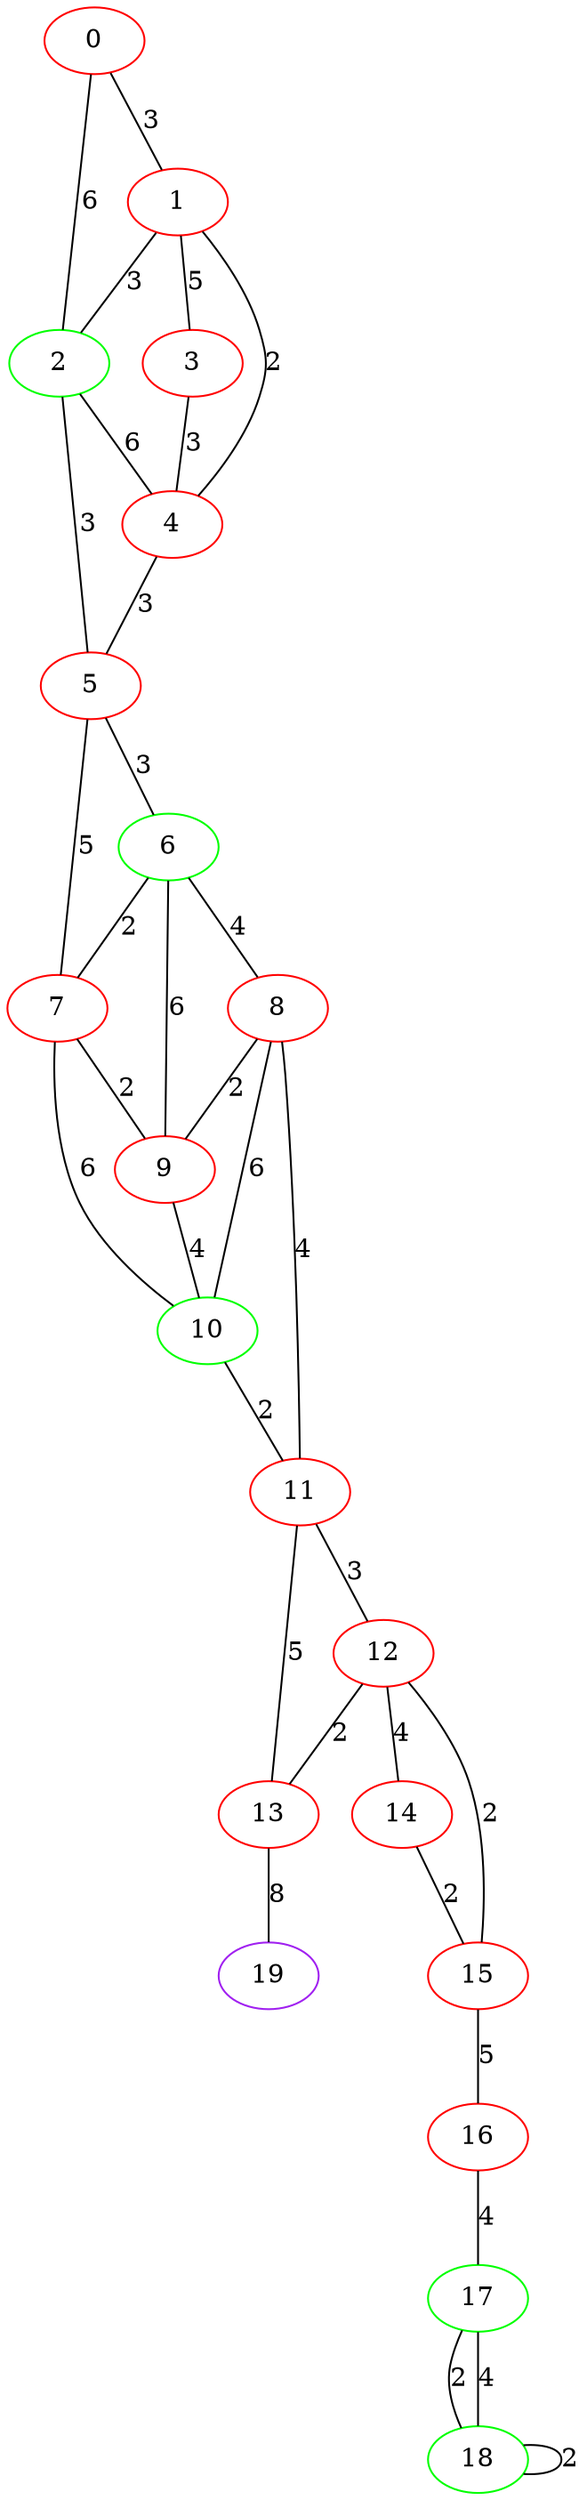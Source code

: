 graph "" {
0 [color=red, weight=1];
1 [color=red, weight=1];
2 [color=green, weight=2];
3 [color=red, weight=1];
4 [color=red, weight=1];
5 [color=red, weight=1];
6 [color=green, weight=2];
7 [color=red, weight=1];
8 [color=red, weight=1];
9 [color=red, weight=1];
10 [color=green, weight=2];
11 [color=red, weight=1];
12 [color=red, weight=1];
13 [color=red, weight=1];
14 [color=red, weight=1];
15 [color=red, weight=1];
16 [color=red, weight=1];
17 [color=green, weight=2];
18 [color=green, weight=2];
19 [color=purple, weight=4];
0 -- 1  [key=0, label=3];
0 -- 2  [key=0, label=6];
1 -- 2  [key=0, label=3];
1 -- 3  [key=0, label=5];
1 -- 4  [key=0, label=2];
2 -- 4  [key=0, label=6];
2 -- 5  [key=0, label=3];
3 -- 4  [key=0, label=3];
4 -- 5  [key=0, label=3];
5 -- 6  [key=0, label=3];
5 -- 7  [key=0, label=5];
6 -- 8  [key=0, label=4];
6 -- 9  [key=0, label=6];
6 -- 7  [key=0, label=2];
7 -- 9  [key=0, label=2];
7 -- 10  [key=0, label=6];
8 -- 9  [key=0, label=2];
8 -- 10  [key=0, label=6];
8 -- 11  [key=0, label=4];
9 -- 10  [key=0, label=4];
10 -- 11  [key=0, label=2];
11 -- 12  [key=0, label=3];
11 -- 13  [key=0, label=5];
12 -- 13  [key=0, label=2];
12 -- 14  [key=0, label=4];
12 -- 15  [key=0, label=2];
13 -- 19  [key=0, label=8];
14 -- 15  [key=0, label=2];
15 -- 16  [key=0, label=5];
16 -- 17  [key=0, label=4];
17 -- 18  [key=0, label=2];
17 -- 18  [key=1, label=4];
18 -- 18  [key=0, label=2];
}

